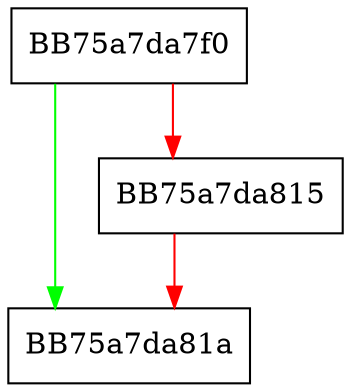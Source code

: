 digraph DfspWriteFile {
  node [shape="box"];
  graph [splines=ortho];
  BB75a7da7f0 -> BB75a7da81a [color="green"];
  BB75a7da7f0 -> BB75a7da815 [color="red"];
  BB75a7da815 -> BB75a7da81a [color="red"];
}
